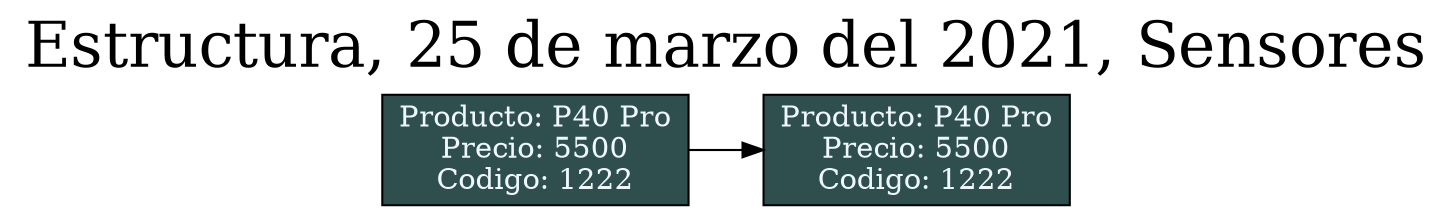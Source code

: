 digraph exaxtday {
node [shape=record, style = filled, fillcolor=darkslategray];
rankdir = LR
labelloc="t";
label="Estructura, 25 de marzo del 2021, Sensores";
fontsize=30;
struct0[label="Producto: P40 Pro\nPrecio: 5500\nCodigo: 1222\n", fontcolor="aliceblue"];
struct1[label="Producto: P40 Pro\nPrecio: 5500\nCodigo: 1222\n", fontcolor="aliceblue"];
struct0 ->struct1}